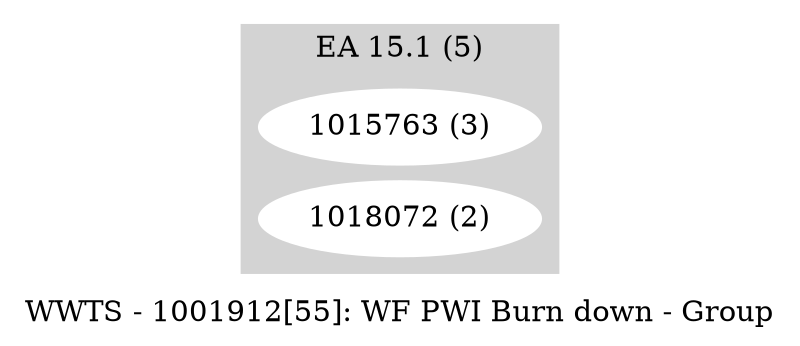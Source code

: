 digraph G {
    label = "WWTS - 1001912[55]: WF PWI Burn down - Group";
    ranksep = .1
    subgraph cluster_1 {
        style=filled;
        color=lightgrey;
        node [style=filled,color=white];
        "1015763 (3)" ->       
        "1018072 (2)"
        [style=invis];
        label = "EA 15.1 (5)";
    }
}
